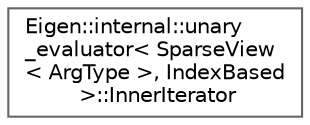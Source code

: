 digraph "Graphical Class Hierarchy"
{
 // LATEX_PDF_SIZE
  bgcolor="transparent";
  edge [fontname=Helvetica,fontsize=10,labelfontname=Helvetica,labelfontsize=10];
  node [fontname=Helvetica,fontsize=10,shape=box,height=0.2,width=0.4];
  rankdir="LR";
  Node0 [id="Node000000",label="Eigen::internal::unary\l_evaluator\< SparseView\l\< ArgType \>, IndexBased\l \>::InnerIterator",height=0.2,width=0.4,color="grey40", fillcolor="white", style="filled",URL="$classEigen_1_1internal_1_1unary__evaluator_3_01SparseView_3_01ArgType_01_4_00_01IndexBased_01_4_1_1InnerIterator.html",tooltip=" "];
}
